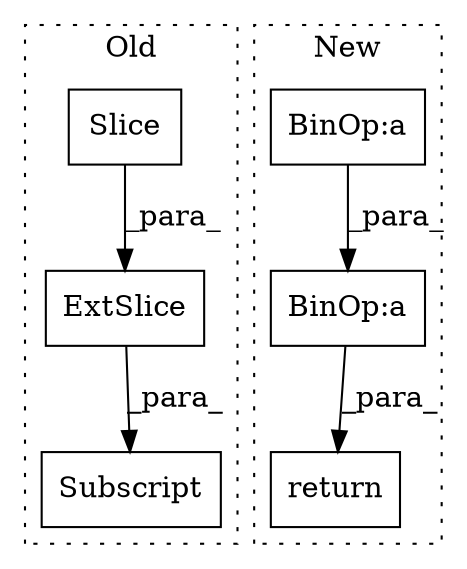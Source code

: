 digraph G {
subgraph cluster0 {
1 [label="Slice" a="80" s="5586" l="3" shape="box"];
3 [label="ExtSlice" a="85" s="5575" l="1" shape="box"];
4 [label="Subscript" a="63" s="5575,0" l="16,0" shape="box"];
label = "Old";
style="dotted";
}
subgraph cluster1 {
2 [label="return" a="93" s="7021" l="7" shape="box"];
5 [label="BinOp:a" a="82" s="6955" l="3" shape="box"];
6 [label="BinOp:a" a="82" s="6923" l="3" shape="box"];
label = "New";
style="dotted";
}
1 -> 3 [label="_para_"];
3 -> 4 [label="_para_"];
5 -> 2 [label="_para_"];
6 -> 5 [label="_para_"];
}